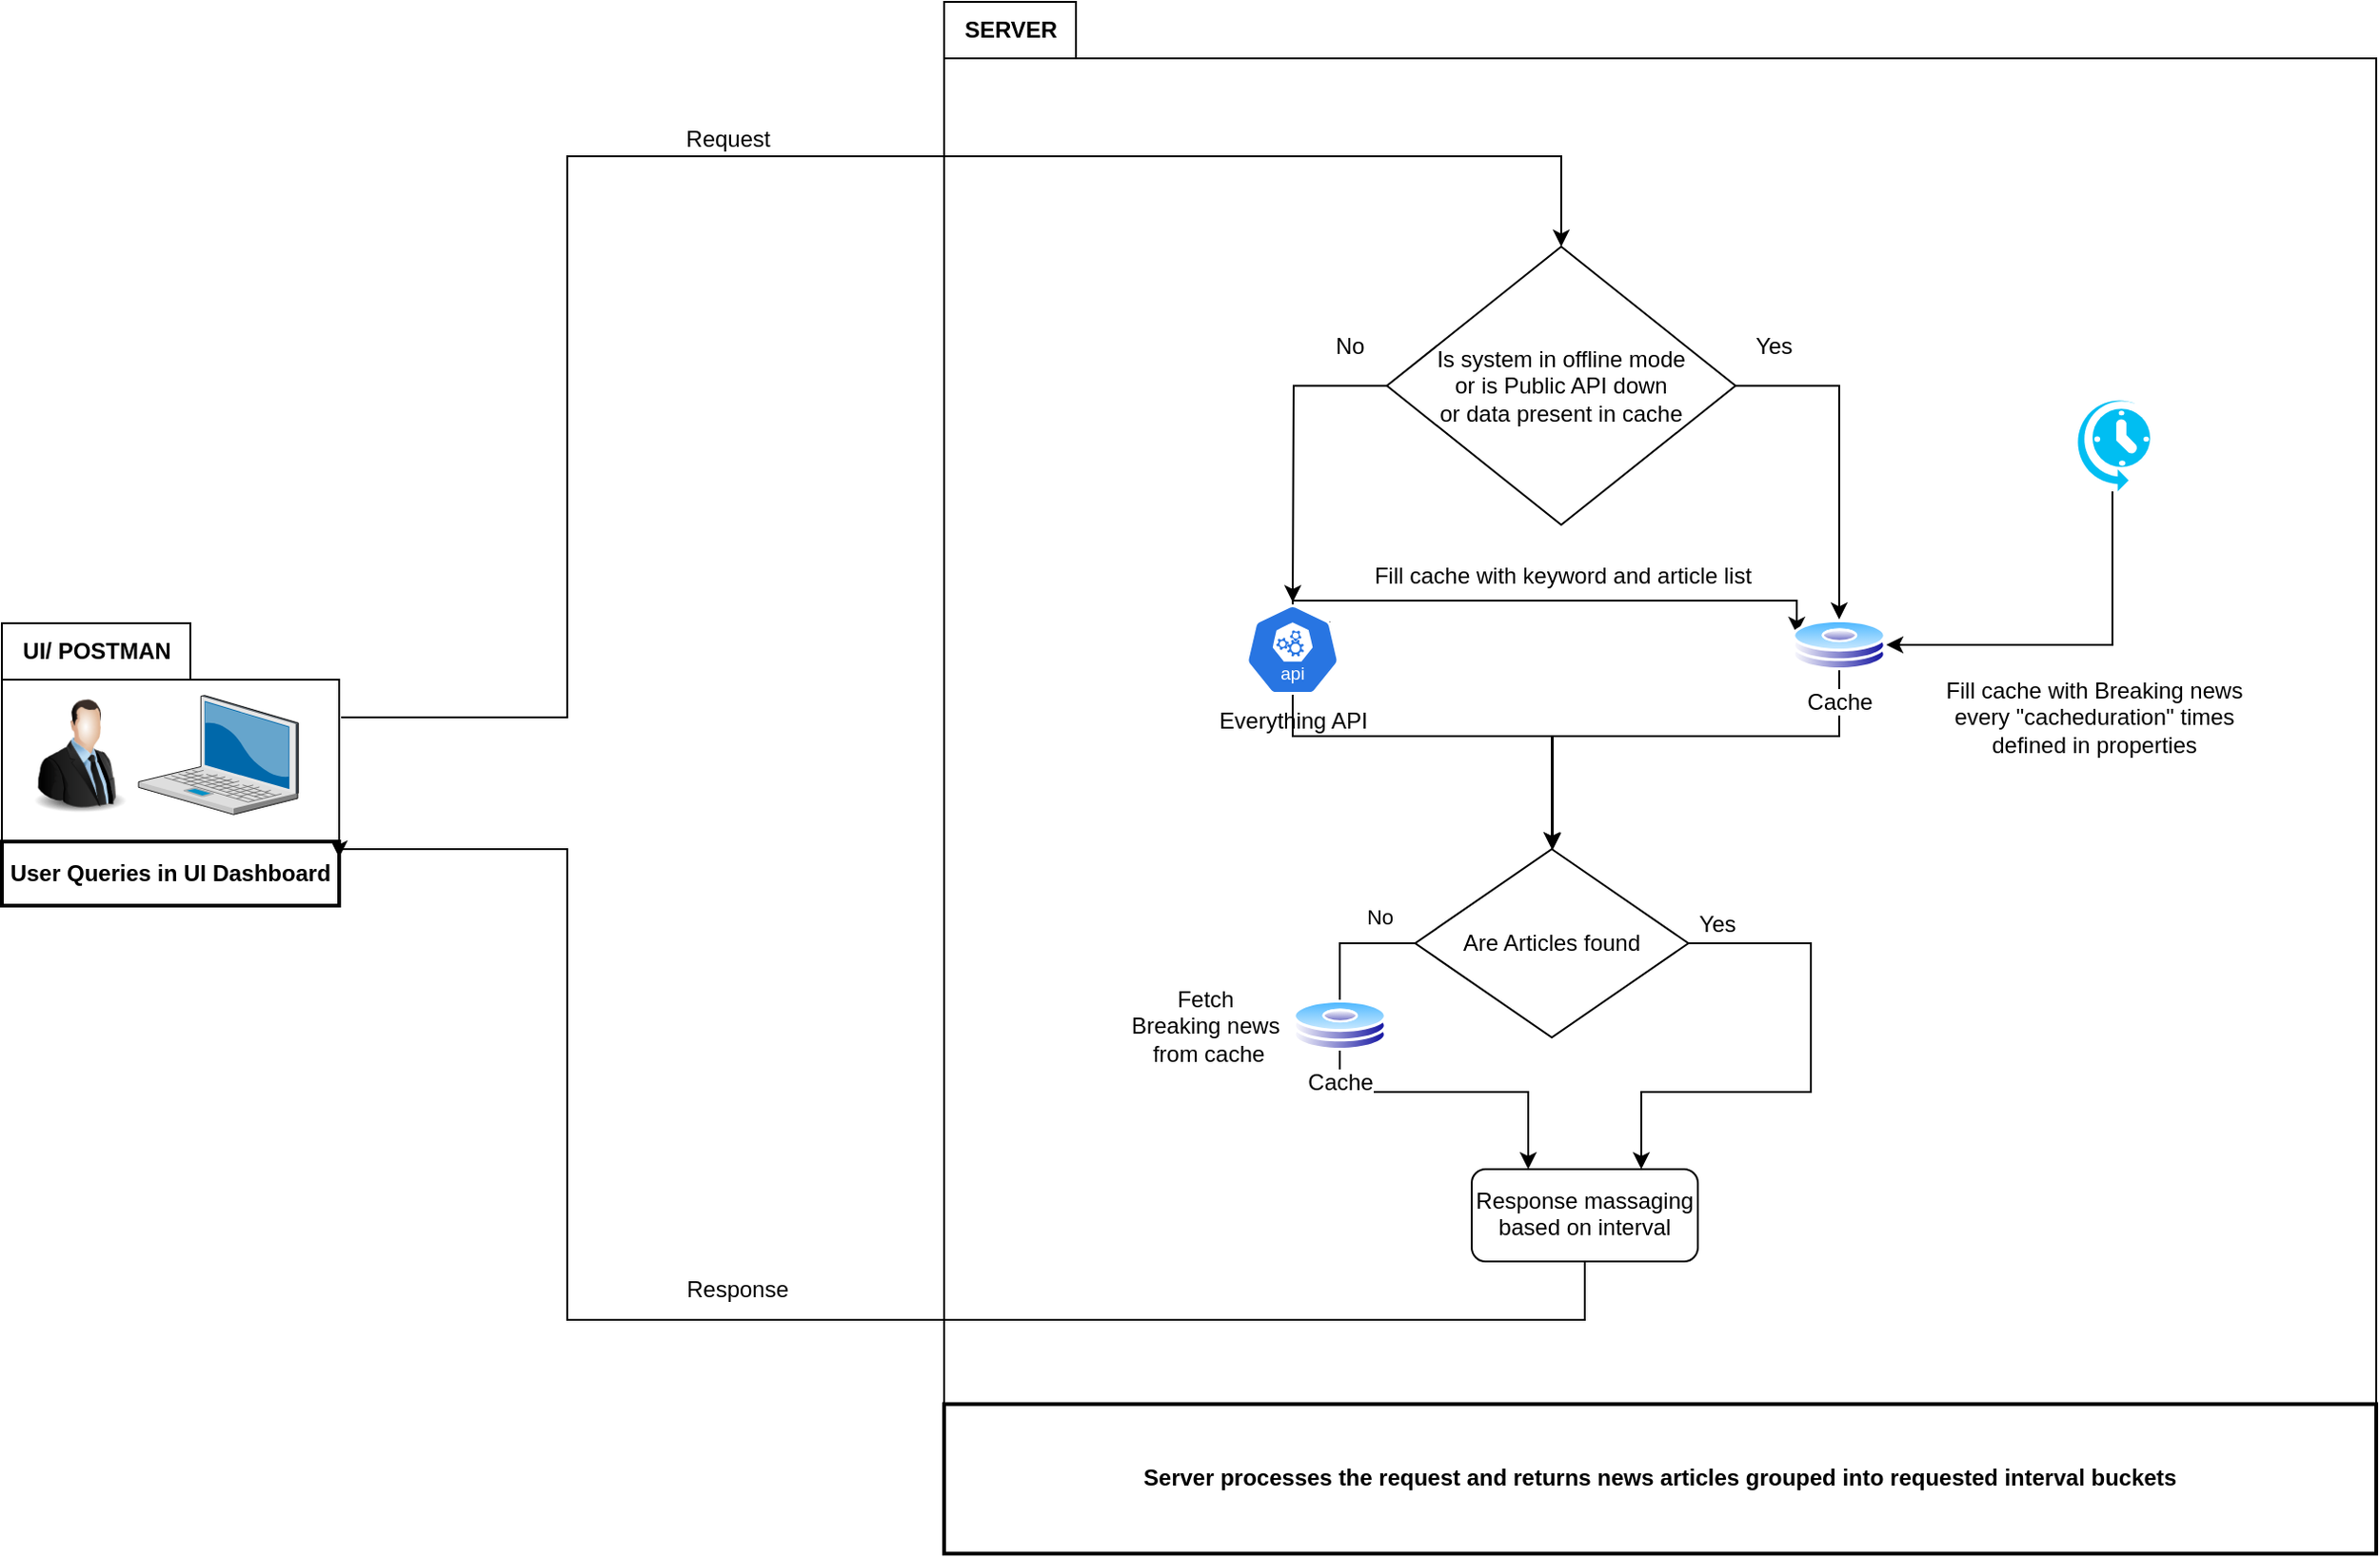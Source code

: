 <mxfile version="24.6.0" type="device">
  <diagram name="Page-1" id="Rimp2zpISgOTOLZ1Iv0c">
    <mxGraphModel dx="828" dy="1583" grid="1" gridSize="10" guides="1" tooltips="1" connect="1" arrows="1" fold="1" page="1" pageScale="1" pageWidth="850" pageHeight="1100" math="0" shadow="0">
      <root>
        <mxCell id="0" />
        <mxCell id="1" parent="0" />
        <mxCell id="grNF4WicxqC2OC6nEpBV-14" value="" style="group;strokeColor=default;" parent="1" vertex="1" connectable="0">
          <mxGeometry x="190" y="-630" width="179" height="120" as="geometry" />
        </mxCell>
        <mxCell id="2" value="User Queries in UI Dashboard" style="whiteSpace=wrap;strokeWidth=2;fontStyle=1" parent="grNF4WicxqC2OC6nEpBV-14" vertex="1">
          <mxGeometry y="86" width="179" height="34" as="geometry" />
        </mxCell>
        <mxCell id="grNF4WicxqC2OC6nEpBV-12" value="" style="image;html=1;image=img/lib/clip_art/people/Suit_Man_128x128.png" parent="grNF4WicxqC2OC6nEpBV-14" vertex="1">
          <mxGeometry x="10.0" width="62.533" height="80" as="geometry" />
        </mxCell>
        <mxCell id="grNF4WicxqC2OC6nEpBV-15" value="" style="verticalLabelPosition=bottom;sketch=0;aspect=fixed;html=1;verticalAlign=top;strokeColor=none;align=center;outlineConnect=0;shape=mxgraph.citrix.laptop_2;" parent="grNF4WicxqC2OC6nEpBV-14" vertex="1">
          <mxGeometry x="72.53" y="8.38" width="84.82" height="63.25" as="geometry" />
        </mxCell>
        <mxCell id="grNF4WicxqC2OC6nEpBV-39" style="edgeStyle=orthogonalEdgeStyle;rounded=0;orthogonalLoop=1;jettySize=auto;html=1;entryX=1;entryY=0.25;entryDx=0;entryDy=0;exitX=0.5;exitY=1;exitDx=0;exitDy=0;" parent="1" source="grNF4WicxqC2OC6nEpBV-32" target="2" edge="1">
          <mxGeometry relative="1" as="geometry">
            <Array as="points">
              <mxPoint x="1030" y="-290" />
              <mxPoint x="490" y="-290" />
              <mxPoint x="490" y="-540" />
              <mxPoint x="369" y="-540" />
            </Array>
          </mxGeometry>
        </mxCell>
        <mxCell id="grNF4WicxqC2OC6nEpBV-41" value="&lt;div&gt;Request&lt;/div&gt;" style="text;html=1;align=center;verticalAlign=middle;resizable=0;points=[];autosize=1;strokeColor=none;fillColor=none;" parent="1" vertex="1">
          <mxGeometry x="540" y="-932" width="70" height="30" as="geometry" />
        </mxCell>
        <mxCell id="grNF4WicxqC2OC6nEpBV-42" value="&lt;div&gt;Response&lt;/div&gt;" style="text;html=1;align=center;verticalAlign=middle;resizable=0;points=[];autosize=1;strokeColor=none;fillColor=none;" parent="1" vertex="1">
          <mxGeometry x="540" y="-321" width="80" height="30" as="geometry" />
        </mxCell>
        <mxCell id="grNF4WicxqC2OC6nEpBV-43" value="UI/ POSTMAN" style="text;html=1;align=center;verticalAlign=middle;resizable=0;points=[];autosize=1;strokeColor=default;fillColor=none;fontStyle=1" parent="1" vertex="1">
          <mxGeometry x="190" y="-660" width="100" height="30" as="geometry" />
        </mxCell>
        <mxCell id="grNF4WicxqC2OC6nEpBV-27" style="edgeStyle=orthogonalEdgeStyle;rounded=0;orthogonalLoop=1;jettySize=auto;html=1;entryX=0.5;entryY=0;entryDx=0;entryDy=0;" parent="1" source="grNF4WicxqC2OC6nEpBV-25" edge="1">
          <mxGeometry relative="1" as="geometry">
            <mxPoint x="875" y="-671.156" as="targetPoint" />
          </mxGeometry>
        </mxCell>
        <mxCell id="grNF4WicxqC2OC6nEpBV-38" style="edgeStyle=orthogonalEdgeStyle;rounded=0;orthogonalLoop=1;jettySize=auto;html=1;startArrow=classic;startFill=1;endArrow=none;endFill=0;" parent="1" source="grNF4WicxqC2OC6nEpBV-25" edge="1">
          <mxGeometry relative="1" as="geometry">
            <mxPoint x="370" y="-610" as="targetPoint" />
            <Array as="points">
              <mxPoint x="1018" y="-908" />
              <mxPoint x="490" y="-908" />
              <mxPoint x="490" y="-610" />
            </Array>
          </mxGeometry>
        </mxCell>
        <mxCell id="grNF4WicxqC2OC6nEpBV-25" value="Is system in offline mode&lt;br&gt;or is Public API down &lt;br&gt;or data present in cache " style="rhombus;whiteSpace=wrap;html=1;" parent="1" vertex="1">
          <mxGeometry x="925" y="-859.998" width="185" height="147.789" as="geometry" />
        </mxCell>
        <mxCell id="grNF4WicxqC2OC6nEpBV-28" value="No" style="text;html=1;align=center;verticalAlign=middle;resizable=0;points=[];autosize=1;strokeColor=none;fillColor=none;" parent="1" vertex="1">
          <mxGeometry x="885" y="-821.682" width="40" height="30" as="geometry" />
        </mxCell>
        <mxCell id="grNF4WicxqC2OC6nEpBV-30" style="edgeStyle=orthogonalEdgeStyle;rounded=0;orthogonalLoop=1;jettySize=auto;html=1;entryX=0.5;entryY=0;entryDx=0;entryDy=0;" parent="1" source="grNF4WicxqC2OC6nEpBV-25" target="4Jmvh-th-rgxCoRMoa_L-16" edge="1">
          <mxGeometry relative="1" as="geometry">
            <mxPoint x="1165" y="-681.654" as="targetPoint" />
          </mxGeometry>
        </mxCell>
        <mxCell id="grNF4WicxqC2OC6nEpBV-40" value="Yes" style="text;html=1;align=center;verticalAlign=middle;resizable=0;points=[];autosize=1;strokeColor=none;fillColor=none;" parent="1" vertex="1">
          <mxGeometry x="1110" y="-821.683" width="40" height="30" as="geometry" />
        </mxCell>
        <mxCell id="4Jmvh-th-rgxCoRMoa_L-11" style="edgeStyle=orthogonalEdgeStyle;rounded=0;orthogonalLoop=1;jettySize=auto;html=1;entryX=1;entryY=0.5;entryDx=0;entryDy=0;" parent="1" source="4Jmvh-th-rgxCoRMoa_L-2" target="4Jmvh-th-rgxCoRMoa_L-16" edge="1">
          <mxGeometry relative="1" as="geometry">
            <mxPoint x="850.0" y="-657.656" as="targetPoint" />
            <Array as="points">
              <mxPoint x="1310" y="-648" />
            </Array>
          </mxGeometry>
        </mxCell>
        <mxCell id="4Jmvh-th-rgxCoRMoa_L-2" value="" style="verticalLabelPosition=bottom;html=1;verticalAlign=top;align=center;strokeColor=none;fillColor=#00BEF2;shape=mxgraph.azure.scheduler;pointerEvents=1;" parent="1" vertex="1">
          <mxGeometry x="1290" y="-780" width="40" height="50" as="geometry" />
        </mxCell>
        <mxCell id="4Jmvh-th-rgxCoRMoa_L-10" value="Fill cache with keyword and article list" style="text;html=1;align=center;verticalAlign=middle;resizable=0;points=[];autosize=1;strokeColor=none;fillColor=none;" parent="1" vertex="1">
          <mxGeometry x="907.5" y="-700" width="220" height="30" as="geometry" />
        </mxCell>
        <mxCell id="4Jmvh-th-rgxCoRMoa_L-12" value="Fill cache with Breaking news&lt;br&gt;&lt;div&gt;every &quot;cacheduration&quot; times &lt;br&gt;&lt;/div&gt;&lt;div&gt;defined in properties&lt;/div&gt;" style="text;html=1;align=center;verticalAlign=middle;resizable=0;points=[];autosize=1;strokeColor=none;fillColor=none;" parent="1" vertex="1">
          <mxGeometry x="1210" y="-640" width="180" height="60" as="geometry" />
        </mxCell>
        <mxCell id="grNF4WicxqC2OC6nEpBV-32" value="Response massaging based on interval" style="rounded=1;whiteSpace=wrap;html=1;verticalAlign=top;labelBackgroundColor=default;shadow=0;dashed=0;spacingTop=3;" parent="1" vertex="1">
          <mxGeometry x="970" y="-370" width="120" height="49" as="geometry" />
        </mxCell>
        <mxCell id="4Jmvh-th-rgxCoRMoa_L-21" style="edgeStyle=orthogonalEdgeStyle;rounded=0;orthogonalLoop=1;jettySize=auto;html=1;entryX=0.75;entryY=0;entryDx=0;entryDy=0;" parent="1" source="4Jmvh-th-rgxCoRMoa_L-14" target="grNF4WicxqC2OC6nEpBV-32" edge="1">
          <mxGeometry relative="1" as="geometry">
            <Array as="points">
              <mxPoint x="1150" y="-490" />
              <mxPoint x="1150" y="-411" />
              <mxPoint x="1060" y="-411" />
            </Array>
          </mxGeometry>
        </mxCell>
        <mxCell id="4Jmvh-th-rgxCoRMoa_L-23" style="edgeStyle=orthogonalEdgeStyle;rounded=0;orthogonalLoop=1;jettySize=auto;html=1;entryX=0.25;entryY=0;entryDx=0;entryDy=0;" parent="1" source="4Jmvh-th-rgxCoRMoa_L-14" target="grNF4WicxqC2OC6nEpBV-32" edge="1">
          <mxGeometry relative="1" as="geometry">
            <Array as="points">
              <mxPoint x="900" y="-490" />
              <mxPoint x="900" y="-411" />
              <mxPoint x="1000" y="-411" />
            </Array>
          </mxGeometry>
        </mxCell>
        <mxCell id="4Jmvh-th-rgxCoRMoa_L-24" value="&lt;div&gt;No&lt;/div&gt;" style="edgeLabel;html=1;align=center;verticalAlign=middle;resizable=0;points=[];" parent="4Jmvh-th-rgxCoRMoa_L-23" vertex="1" connectable="0">
          <mxGeometry x="-0.866" y="-7" relative="1" as="geometry">
            <mxPoint x="-2" y="-7" as="offset" />
          </mxGeometry>
        </mxCell>
        <mxCell id="4Jmvh-th-rgxCoRMoa_L-14" value="Are Articles found" style="rhombus;whiteSpace=wrap;html=1;" parent="1" vertex="1">
          <mxGeometry x="940" y="-540" width="145" height="100" as="geometry" />
        </mxCell>
        <mxCell id="grNF4WicxqC2OC6nEpBV-35" style="edgeStyle=orthogonalEdgeStyle;rounded=0;orthogonalLoop=1;jettySize=auto;html=1;entryX=0.5;entryY=0;entryDx=0;entryDy=0;exitX=0.5;exitY=1;exitDx=0;exitDy=0;" parent="1" source="4Jmvh-th-rgxCoRMoa_L-16" target="4Jmvh-th-rgxCoRMoa_L-14" edge="1">
          <mxGeometry relative="1" as="geometry">
            <mxPoint x="1140" y="-657.75" as="sourcePoint" />
            <mxPoint x="980" y="-580" as="targetPoint" />
            <Array as="points">
              <mxPoint x="1165" y="-600" />
              <mxPoint x="1013" y="-600" />
            </Array>
          </mxGeometry>
        </mxCell>
        <mxCell id="4Jmvh-th-rgxCoRMoa_L-18" style="edgeStyle=orthogonalEdgeStyle;rounded=0;orthogonalLoop=1;jettySize=auto;html=1;entryX=0;entryY=0.25;entryDx=0;entryDy=0;exitX=0.9;exitY=0.2;exitDx=0;exitDy=0;exitPerimeter=0;" parent="1" source="4Jmvh-th-rgxCoRMoa_L-15" target="4Jmvh-th-rgxCoRMoa_L-16" edge="1">
          <mxGeometry relative="1" as="geometry">
            <Array as="points">
              <mxPoint x="875" y="-660" />
              <mxPoint x="875" y="-672" />
            </Array>
          </mxGeometry>
        </mxCell>
        <mxCell id="4Jmvh-th-rgxCoRMoa_L-20" style="edgeStyle=orthogonalEdgeStyle;rounded=0;orthogonalLoop=1;jettySize=auto;html=1;" parent="1" source="4Jmvh-th-rgxCoRMoa_L-15" target="4Jmvh-th-rgxCoRMoa_L-14" edge="1">
          <mxGeometry relative="1" as="geometry">
            <Array as="points">
              <mxPoint x="875" y="-600" />
              <mxPoint x="1013" y="-600" />
            </Array>
          </mxGeometry>
        </mxCell>
        <mxCell id="4Jmvh-th-rgxCoRMoa_L-15" value="&lt;div&gt;Everything API&lt;/div&gt;" style="aspect=fixed;sketch=0;html=1;dashed=0;whitespace=wrap;verticalLabelPosition=bottom;verticalAlign=top;fillColor=#2875E2;strokeColor=#ffffff;points=[[0.005,0.63,0],[0.1,0.2,0],[0.9,0.2,0],[0.5,0,0],[0.995,0.63,0],[0.72,0.99,0],[0.5,1,0],[0.28,0.99,0]];shape=mxgraph.kubernetes.icon2;kubernetesLabel=1;prIcon=api" parent="1" vertex="1">
          <mxGeometry x="850" y="-670.004" width="50" height="48" as="geometry" />
        </mxCell>
        <mxCell id="4Jmvh-th-rgxCoRMoa_L-16" value="Cache" style="image;aspect=fixed;perimeter=ellipsePerimeter;html=1;align=center;shadow=0;dashed=0;spacingTop=3;image=img/lib/active_directory/hard_disk.svg;" parent="1" vertex="1">
          <mxGeometry x="1140" y="-661.996" width="50" height="27" as="geometry" />
        </mxCell>
        <mxCell id="4Jmvh-th-rgxCoRMoa_L-22" value="&lt;div&gt;Yes&lt;/div&gt;" style="text;html=1;align=center;verticalAlign=middle;resizable=0;points=[];autosize=1;strokeColor=none;fillColor=none;" parent="1" vertex="1">
          <mxGeometry x="1080" y="-515" width="40" height="30" as="geometry" />
        </mxCell>
        <mxCell id="4Jmvh-th-rgxCoRMoa_L-26" value="Cache" style="image;aspect=fixed;perimeter=ellipsePerimeter;html=1;align=center;shadow=0;dashed=0;spacingTop=3;image=img/lib/active_directory/hard_disk.svg;" parent="1" vertex="1">
          <mxGeometry x="875" y="-459.996" width="50" height="27" as="geometry" />
        </mxCell>
        <mxCell id="4Jmvh-th-rgxCoRMoa_L-27" value="&lt;div&gt;Fetch&amp;nbsp;&lt;/div&gt;&lt;div&gt;Breaking news&amp;nbsp;&lt;/div&gt;&lt;div&gt;from cache&lt;/div&gt;" style="text;html=1;align=center;verticalAlign=middle;resizable=0;points=[];autosize=1;strokeColor=none;fillColor=none;" parent="1" vertex="1">
          <mxGeometry x="775" y="-476.5" width="110" height="60" as="geometry" />
        </mxCell>
        <mxCell id="4Jmvh-th-rgxCoRMoa_L-28" value="" style="group" parent="1" vertex="1" connectable="0">
          <mxGeometry x="690" y="-990" width="760" height="824.18" as="geometry" />
        </mxCell>
        <mxCell id="grNF4WicxqC2OC6nEpBV-18" value="" style="group;strokeColor=default;container=0;" parent="4Jmvh-th-rgxCoRMoa_L-28" vertex="1" connectable="0">
          <mxGeometry y="30" width="760" height="794.18" as="geometry" />
        </mxCell>
        <mxCell id="grNF4WicxqC2OC6nEpBV-44" value="&lt;div&gt;SERVER&lt;/div&gt;" style="text;html=1;align=center;verticalAlign=middle;resizable=0;points=[];autosize=1;strokeColor=default;fillColor=none;fontStyle=1" parent="4Jmvh-th-rgxCoRMoa_L-28" vertex="1">
          <mxGeometry width="70" height="30" as="geometry" />
        </mxCell>
        <mxCell id="grNF4WicxqC2OC6nEpBV-17" value="Server processes the request and returns news articles grouped into requested interval buckets" style="whiteSpace=wrap;strokeWidth=2;fontStyle=1" parent="4Jmvh-th-rgxCoRMoa_L-28" vertex="1">
          <mxGeometry y="744.76" width="760" height="79.42" as="geometry" />
        </mxCell>
      </root>
    </mxGraphModel>
  </diagram>
</mxfile>
